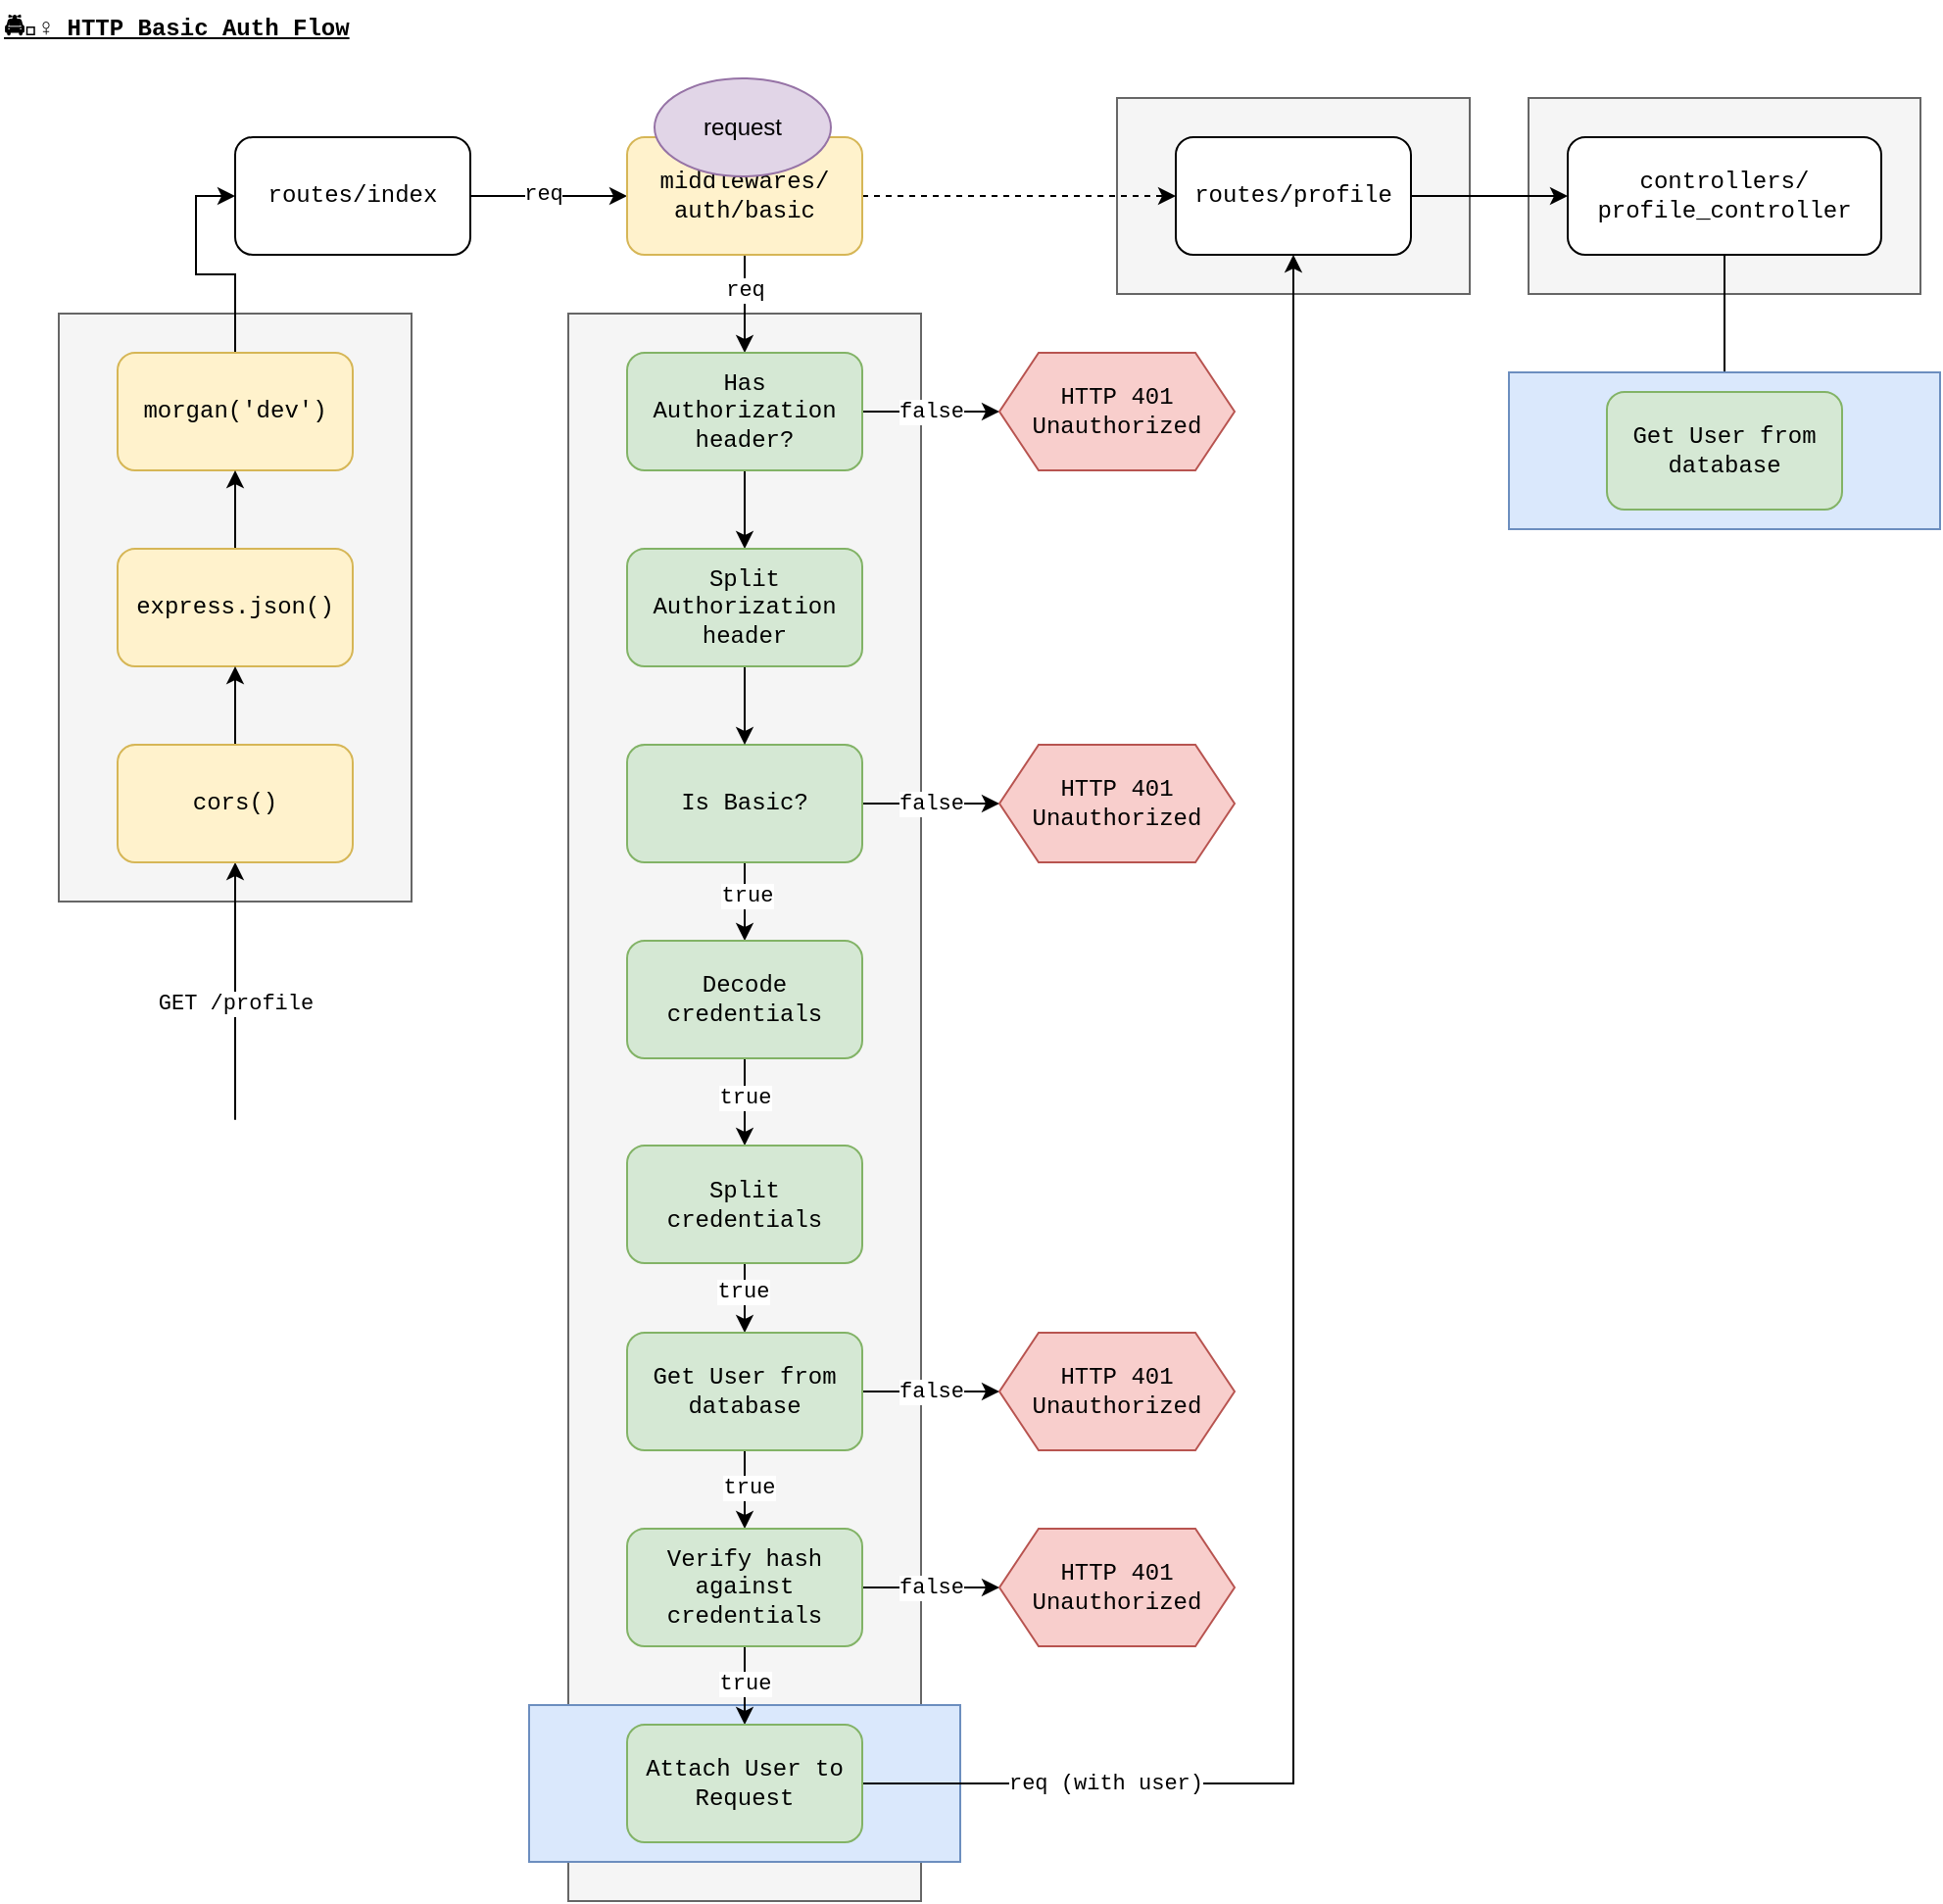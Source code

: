 <mxfile version="26.0.9">
  <diagram id="R80ToxflkBRPXwO5SlVU" name="Page-1">
    <mxGraphModel dx="1815" dy="968" grid="1" gridSize="10" guides="1" tooltips="1" connect="1" arrows="1" fold="1" page="1" pageScale="1" pageWidth="1654" pageHeight="1169" math="0" shadow="0">
      <root>
        <mxCell id="0" />
        <mxCell id="1" parent="0" />
        <mxCell id="1qwXHvDlDT7WJc2tM3RW-55" value="" style="rounded=0;whiteSpace=wrap;html=1;fontFamily=Courier New;fillColor=#f5f5f5;fontColor=#333333;strokeColor=#666666;" parent="1" vertex="1">
          <mxGeometry x="330" y="260" width="180" height="810" as="geometry" />
        </mxCell>
        <mxCell id="1qwXHvDlDT7WJc2tM3RW-58" value="" style="rounded=0;whiteSpace=wrap;html=1;fontFamily=Courier New;fillColor=#dae8fc;strokeColor=#6c8ebf;" parent="1" vertex="1">
          <mxGeometry x="310" y="970" width="220" height="80" as="geometry" />
        </mxCell>
        <mxCell id="1qwXHvDlDT7WJc2tM3RW-57" value="" style="rounded=0;whiteSpace=wrap;html=1;fontFamily=Courier New;fillColor=#f5f5f5;fontColor=#333333;strokeColor=#666666;" parent="1" vertex="1">
          <mxGeometry x="820" y="150" width="200" height="100" as="geometry" />
        </mxCell>
        <mxCell id="1qwXHvDlDT7WJc2tM3RW-56" value="" style="rounded=0;whiteSpace=wrap;html=1;fontFamily=Courier New;fillColor=#f5f5f5;fontColor=#333333;strokeColor=#666666;" parent="1" vertex="1">
          <mxGeometry x="610" y="150" width="180" height="100" as="geometry" />
        </mxCell>
        <mxCell id="1qwXHvDlDT7WJc2tM3RW-54" value="" style="rounded=0;whiteSpace=wrap;html=1;fontFamily=Courier New;fillColor=#f5f5f5;fontColor=#333333;strokeColor=#666666;" parent="1" vertex="1">
          <mxGeometry x="70" y="260" width="180" height="300" as="geometry" />
        </mxCell>
        <mxCell id="1qwXHvDlDT7WJc2tM3RW-2" value="" style="endArrow=classic;html=1;rounded=0;entryX=0.5;entryY=1;entryDx=0;entryDy=0;" parent="1" target="1qwXHvDlDT7WJc2tM3RW-48" edge="1">
          <mxGeometry width="50" height="50" relative="1" as="geometry">
            <mxPoint x="160" y="671.379" as="sourcePoint" />
            <mxPoint x="160" y="200" as="targetPoint" />
          </mxGeometry>
        </mxCell>
        <mxCell id="1qwXHvDlDT7WJc2tM3RW-49" value="GET /profile" style="edgeLabel;html=1;align=center;verticalAlign=middle;resizable=0;points=[];fontFamily=Courier New;" parent="1qwXHvDlDT7WJc2tM3RW-2" vertex="1" connectable="0">
          <mxGeometry x="-0.091" relative="1" as="geometry">
            <mxPoint as="offset" />
          </mxGeometry>
        </mxCell>
        <mxCell id="1qwXHvDlDT7WJc2tM3RW-11" style="edgeStyle=orthogonalEdgeStyle;rounded=0;orthogonalLoop=1;jettySize=auto;html=1;fontFamily=Courier New;" parent="1" source="1qwXHvDlDT7WJc2tM3RW-3" target="1qwXHvDlDT7WJc2tM3RW-10" edge="1">
          <mxGeometry relative="1" as="geometry" />
        </mxCell>
        <mxCell id="1qwXHvDlDT7WJc2tM3RW-63" value="req" style="edgeLabel;html=1;align=center;verticalAlign=middle;resizable=0;points=[];fontFamily=Courier New;" parent="1qwXHvDlDT7WJc2tM3RW-11" vertex="1" connectable="0">
          <mxGeometry y="2" relative="1" as="geometry">
            <mxPoint x="-3" y="1" as="offset" />
          </mxGeometry>
        </mxCell>
        <mxCell id="1qwXHvDlDT7WJc2tM3RW-3" value="routes/index" style="rounded=1;whiteSpace=wrap;html=1;fontFamily=Courier New;" parent="1" vertex="1">
          <mxGeometry x="160" y="170" width="120" height="60" as="geometry" />
        </mxCell>
        <mxCell id="1qwXHvDlDT7WJc2tM3RW-7" value="" style="edgeStyle=orthogonalEdgeStyle;rounded=0;orthogonalLoop=1;jettySize=auto;html=1;fontFamily=Courier New;" parent="1" source="1qwXHvDlDT7WJc2tM3RW-4" target="1qwXHvDlDT7WJc2tM3RW-6" edge="1">
          <mxGeometry relative="1" as="geometry" />
        </mxCell>
        <mxCell id="1qwXHvDlDT7WJc2tM3RW-4" value="routes/profile" style="whiteSpace=wrap;html=1;fontFamily=Courier New;rounded=1;" parent="1" vertex="1">
          <mxGeometry x="640" y="170" width="120" height="60" as="geometry" />
        </mxCell>
        <mxCell id="1qwXHvDlDT7WJc2tM3RW-62" style="edgeStyle=orthogonalEdgeStyle;rounded=0;orthogonalLoop=1;jettySize=auto;html=1;fontFamily=Courier New;" parent="1" source="1qwXHvDlDT7WJc2tM3RW-6" target="1qwXHvDlDT7WJc2tM3RW-60" edge="1">
          <mxGeometry relative="1" as="geometry" />
        </mxCell>
        <mxCell id="1qwXHvDlDT7WJc2tM3RW-6" value="controllers/&lt;br&gt;profile_controller" style="whiteSpace=wrap;html=1;fontFamily=Courier New;rounded=1;" parent="1" vertex="1">
          <mxGeometry x="840" y="170" width="160" height="60" as="geometry" />
        </mxCell>
        <mxCell id="1qwXHvDlDT7WJc2tM3RW-16" value="" style="edgeStyle=orthogonalEdgeStyle;rounded=0;orthogonalLoop=1;jettySize=auto;html=1;fontFamily=Courier New;" parent="1" source="1qwXHvDlDT7WJc2tM3RW-10" target="1qwXHvDlDT7WJc2tM3RW-15" edge="1">
          <mxGeometry relative="1" as="geometry" />
        </mxCell>
        <mxCell id="1qwXHvDlDT7WJc2tM3RW-64" value="req" style="edgeLabel;html=1;align=center;verticalAlign=middle;resizable=0;points=[];fontFamily=Courier New;" parent="1qwXHvDlDT7WJc2tM3RW-16" vertex="1" connectable="0">
          <mxGeometry x="-0.28" relative="1" as="geometry">
            <mxPoint as="offset" />
          </mxGeometry>
        </mxCell>
        <mxCell id="1qwXHvDlDT7WJc2tM3RW-53" style="edgeStyle=orthogonalEdgeStyle;rounded=0;orthogonalLoop=1;jettySize=auto;html=1;fontFamily=Courier New;dashed=1;" parent="1" source="1qwXHvDlDT7WJc2tM3RW-10" target="1qwXHvDlDT7WJc2tM3RW-4" edge="1">
          <mxGeometry relative="1" as="geometry" />
        </mxCell>
        <mxCell id="1qwXHvDlDT7WJc2tM3RW-10" value="middlewares/&lt;br&gt;auth/basic" style="rounded=1;whiteSpace=wrap;html=1;fontFamily=Courier New;fillColor=#fff2cc;strokeColor=#d6b656;" parent="1" vertex="1">
          <mxGeometry x="360" y="170" width="120" height="60" as="geometry" />
        </mxCell>
        <mxCell id="1qwXHvDlDT7WJc2tM3RW-19" value="false" style="edgeStyle=orthogonalEdgeStyle;rounded=0;orthogonalLoop=1;jettySize=auto;html=1;fontFamily=Courier New;" parent="1" source="1qwXHvDlDT7WJc2tM3RW-15" target="1qwXHvDlDT7WJc2tM3RW-18" edge="1">
          <mxGeometry relative="1" as="geometry" />
        </mxCell>
        <mxCell id="_Pi-eeovoEDyyKeSyLAP-5" style="edgeStyle=orthogonalEdgeStyle;rounded=0;orthogonalLoop=1;jettySize=auto;html=1;entryX=0.5;entryY=0;entryDx=0;entryDy=0;" edge="1" parent="1" source="1qwXHvDlDT7WJc2tM3RW-15" target="_Pi-eeovoEDyyKeSyLAP-4">
          <mxGeometry relative="1" as="geometry" />
        </mxCell>
        <mxCell id="1qwXHvDlDT7WJc2tM3RW-15" value="&lt;span&gt;Has Authorization header?&lt;/span&gt;" style="whiteSpace=wrap;html=1;fontFamily=Courier New;rounded=1;fillColor=#d5e8d4;strokeColor=#82b366;" parent="1" vertex="1">
          <mxGeometry x="360" y="280" width="120" height="60" as="geometry" />
        </mxCell>
        <mxCell id="1qwXHvDlDT7WJc2tM3RW-18" value="HTTP 401 Unauthorized" style="shape=hexagon;perimeter=hexagonPerimeter2;whiteSpace=wrap;html=1;fixedSize=1;fontFamily=Courier New;fillColor=#f8cecc;strokeColor=#b85450;" parent="1" vertex="1">
          <mxGeometry x="550" y="280" width="120" height="60" as="geometry" />
        </mxCell>
        <mxCell id="1qwXHvDlDT7WJc2tM3RW-22" value="false" style="edgeStyle=orthogonalEdgeStyle;rounded=0;orthogonalLoop=1;jettySize=auto;html=1;entryX=0;entryY=0.5;entryDx=0;entryDy=0;fontFamily=Courier New;" parent="1" source="1qwXHvDlDT7WJc2tM3RW-20" target="1qwXHvDlDT7WJc2tM3RW-21" edge="1">
          <mxGeometry relative="1" as="geometry">
            <Array as="points">
              <mxPoint x="520" y="510" />
              <mxPoint x="520" y="510" />
            </Array>
          </mxGeometry>
        </mxCell>
        <mxCell id="1qwXHvDlDT7WJc2tM3RW-25" style="edgeStyle=orthogonalEdgeStyle;rounded=0;orthogonalLoop=1;jettySize=auto;html=1;entryX=0.5;entryY=0;entryDx=0;entryDy=0;fontFamily=Courier New;" parent="1" source="1qwXHvDlDT7WJc2tM3RW-20" target="1qwXHvDlDT7WJc2tM3RW-24" edge="1">
          <mxGeometry relative="1" as="geometry" />
        </mxCell>
        <mxCell id="1qwXHvDlDT7WJc2tM3RW-26" value="true" style="edgeLabel;html=1;align=center;verticalAlign=middle;resizable=0;points=[];fontFamily=Courier New;" parent="1qwXHvDlDT7WJc2tM3RW-25" vertex="1" connectable="0">
          <mxGeometry x="-0.067" y="1" relative="1" as="geometry">
            <mxPoint y="-2" as="offset" />
          </mxGeometry>
        </mxCell>
        <mxCell id="1qwXHvDlDT7WJc2tM3RW-20" value="Is Basic?" style="whiteSpace=wrap;html=1;fontFamily=Courier New;rounded=1;fillColor=#d5e8d4;strokeColor=#82b366;" parent="1" vertex="1">
          <mxGeometry x="360" y="480" width="120" height="60" as="geometry" />
        </mxCell>
        <mxCell id="1qwXHvDlDT7WJc2tM3RW-21" value="HTTP 401 Unauthorized" style="shape=hexagon;perimeter=hexagonPerimeter2;whiteSpace=wrap;html=1;fixedSize=1;fontFamily=Courier New;fillColor=#f8cecc;strokeColor=#b85450;" parent="1" vertex="1">
          <mxGeometry x="550" y="480" width="120" height="60" as="geometry" />
        </mxCell>
        <mxCell id="1qwXHvDlDT7WJc2tM3RW-28" style="edgeStyle=orthogonalEdgeStyle;rounded=0;orthogonalLoop=1;jettySize=auto;html=1;entryX=0.5;entryY=0;entryDx=0;entryDy=0;fontFamily=Courier New;" parent="1" source="1qwXHvDlDT7WJc2tM3RW-24" target="1qwXHvDlDT7WJc2tM3RW-27" edge="1">
          <mxGeometry relative="1" as="geometry" />
        </mxCell>
        <mxCell id="1qwXHvDlDT7WJc2tM3RW-24" value="Decode credentials" style="whiteSpace=wrap;html=1;fontFamily=Courier New;rounded=1;fillColor=#d5e8d4;strokeColor=#82b366;" parent="1" vertex="1">
          <mxGeometry x="360" y="580" width="120" height="60" as="geometry" />
        </mxCell>
        <mxCell id="1qwXHvDlDT7WJc2tM3RW-30" style="edgeStyle=orthogonalEdgeStyle;rounded=0;orthogonalLoop=1;jettySize=auto;html=1;entryX=0.5;entryY=0;entryDx=0;entryDy=0;fontFamily=Courier New;" parent="1" source="1qwXHvDlDT7WJc2tM3RW-27" target="1qwXHvDlDT7WJc2tM3RW-29" edge="1">
          <mxGeometry relative="1" as="geometry" />
        </mxCell>
        <mxCell id="1qwXHvDlDT7WJc2tM3RW-27" value="Split credentials" style="whiteSpace=wrap;html=1;fontFamily=Courier New;rounded=1;fillColor=#d5e8d4;strokeColor=#82b366;" parent="1" vertex="1">
          <mxGeometry x="360" y="684.5" width="120" height="60" as="geometry" />
        </mxCell>
        <mxCell id="1qwXHvDlDT7WJc2tM3RW-32" value="false" style="edgeStyle=orthogonalEdgeStyle;rounded=0;orthogonalLoop=1;jettySize=auto;html=1;entryX=0;entryY=0.5;entryDx=0;entryDy=0;fontFamily=Courier New;" parent="1" source="1qwXHvDlDT7WJc2tM3RW-29" target="1qwXHvDlDT7WJc2tM3RW-31" edge="1">
          <mxGeometry relative="1" as="geometry" />
        </mxCell>
        <mxCell id="1qwXHvDlDT7WJc2tM3RW-34" style="edgeStyle=orthogonalEdgeStyle;rounded=0;orthogonalLoop=1;jettySize=auto;html=1;fontFamily=Courier New;" parent="1" source="1qwXHvDlDT7WJc2tM3RW-29" target="1qwXHvDlDT7WJc2tM3RW-33" edge="1">
          <mxGeometry relative="1" as="geometry" />
        </mxCell>
        <mxCell id="1qwXHvDlDT7WJc2tM3RW-35" value="true" style="edgeLabel;html=1;align=center;verticalAlign=middle;resizable=0;points=[];fontFamily=Courier New;" parent="1qwXHvDlDT7WJc2tM3RW-34" vertex="1" connectable="0">
          <mxGeometry x="-0.046" y="2" relative="1" as="geometry">
            <mxPoint as="offset" />
          </mxGeometry>
        </mxCell>
        <mxCell id="1qwXHvDlDT7WJc2tM3RW-29" value="Get User from database" style="whiteSpace=wrap;html=1;fontFamily=Courier New;rounded=1;fillColor=#d5e8d4;strokeColor=#82b366;" parent="1" vertex="1">
          <mxGeometry x="360" y="780" width="120" height="60" as="geometry" />
        </mxCell>
        <mxCell id="1qwXHvDlDT7WJc2tM3RW-31" value="HTTP 401 Unauthorized" style="shape=hexagon;perimeter=hexagonPerimeter2;whiteSpace=wrap;html=1;fixedSize=1;fontFamily=Courier New;fillColor=#f8cecc;strokeColor=#b85450;" parent="1" vertex="1">
          <mxGeometry x="550" y="780" width="120" height="60" as="geometry" />
        </mxCell>
        <mxCell id="1qwXHvDlDT7WJc2tM3RW-37" style="edgeStyle=orthogonalEdgeStyle;rounded=0;orthogonalLoop=1;jettySize=auto;html=1;fontFamily=Courier New;" parent="1" source="1qwXHvDlDT7WJc2tM3RW-33" target="1qwXHvDlDT7WJc2tM3RW-36" edge="1">
          <mxGeometry relative="1" as="geometry" />
        </mxCell>
        <mxCell id="_Pi-eeovoEDyyKeSyLAP-3" value="false" style="edgeLabel;html=1;align=center;verticalAlign=middle;resizable=0;points=[];fontFamily=Courier New;" vertex="1" connectable="0" parent="1qwXHvDlDT7WJc2tM3RW-37">
          <mxGeometry x="-0.011" relative="1" as="geometry">
            <mxPoint as="offset" />
          </mxGeometry>
        </mxCell>
        <mxCell id="1qwXHvDlDT7WJc2tM3RW-39" style="edgeStyle=orthogonalEdgeStyle;rounded=0;orthogonalLoop=1;jettySize=auto;html=1;fontFamily=Courier New;" parent="1" source="1qwXHvDlDT7WJc2tM3RW-33" target="1qwXHvDlDT7WJc2tM3RW-38" edge="1">
          <mxGeometry relative="1" as="geometry" />
        </mxCell>
        <mxCell id="1qwXHvDlDT7WJc2tM3RW-40" value="true" style="edgeLabel;html=1;align=center;verticalAlign=middle;resizable=0;points=[];fontFamily=Courier New;" parent="1qwXHvDlDT7WJc2tM3RW-39" vertex="1" connectable="0">
          <mxGeometry x="-0.067" relative="1" as="geometry">
            <mxPoint as="offset" />
          </mxGeometry>
        </mxCell>
        <mxCell id="1qwXHvDlDT7WJc2tM3RW-33" value="Verify hash against credentials" style="whiteSpace=wrap;html=1;fontFamily=Courier New;rounded=1;fillColor=#d5e8d4;strokeColor=#82b366;" parent="1" vertex="1">
          <mxGeometry x="360" y="880" width="120" height="60" as="geometry" />
        </mxCell>
        <mxCell id="1qwXHvDlDT7WJc2tM3RW-36" value="HTTP 401 Unauthorized" style="shape=hexagon;perimeter=hexagonPerimeter2;whiteSpace=wrap;html=1;fixedSize=1;fontFamily=Courier New;fillColor=#f8cecc;strokeColor=#b85450;" parent="1" vertex="1">
          <mxGeometry x="550" y="880" width="120" height="60" as="geometry" />
        </mxCell>
        <mxCell id="1qwXHvDlDT7WJc2tM3RW-42" style="edgeStyle=orthogonalEdgeStyle;rounded=0;orthogonalLoop=1;jettySize=auto;html=1;entryX=0.5;entryY=1;entryDx=0;entryDy=0;fontFamily=Courier New;exitX=1;exitY=0.5;exitDx=0;exitDy=0;" parent="1" source="1qwXHvDlDT7WJc2tM3RW-38" target="1qwXHvDlDT7WJc2tM3RW-4" edge="1">
          <mxGeometry relative="1" as="geometry">
            <Array as="points">
              <mxPoint x="700" y="1010" />
            </Array>
          </mxGeometry>
        </mxCell>
        <mxCell id="1qwXHvDlDT7WJc2tM3RW-65" value="req (with user)" style="edgeLabel;html=1;align=center;verticalAlign=middle;resizable=0;points=[];fontFamily=Courier New;" parent="1qwXHvDlDT7WJc2tM3RW-42" vertex="1" connectable="0">
          <mxGeometry x="-0.653" y="-1" relative="1" as="geometry">
            <mxPoint x="-50" y="-1" as="offset" />
          </mxGeometry>
        </mxCell>
        <mxCell id="1qwXHvDlDT7WJc2tM3RW-38" value="Attach User to Request" style="whiteSpace=wrap;html=1;fontFamily=Courier New;rounded=1;fillColor=#d5e8d4;strokeColor=#82b366;" parent="1" vertex="1">
          <mxGeometry x="360" y="980" width="120" height="60" as="geometry" />
        </mxCell>
        <mxCell id="1qwXHvDlDT7WJc2tM3RW-43" value="🚔👮‍♀️ HTTP Basic Auth Flow" style="text;html=1;strokeColor=none;fillColor=none;align=left;verticalAlign=middle;whiteSpace=wrap;rounded=0;fontFamily=Courier New;fontStyle=5" parent="1" vertex="1">
          <mxGeometry x="40" y="100" width="220" height="30" as="geometry" />
        </mxCell>
        <mxCell id="1qwXHvDlDT7WJc2tM3RW-52" style="edgeStyle=orthogonalEdgeStyle;rounded=0;orthogonalLoop=1;jettySize=auto;html=1;entryX=0;entryY=0.5;entryDx=0;entryDy=0;fontFamily=Courier New;" parent="1" source="1qwXHvDlDT7WJc2tM3RW-46" target="1qwXHvDlDT7WJc2tM3RW-3" edge="1">
          <mxGeometry relative="1" as="geometry">
            <Array as="points">
              <mxPoint x="160" y="240" />
              <mxPoint x="140" y="240" />
              <mxPoint x="140" y="200" />
            </Array>
          </mxGeometry>
        </mxCell>
        <mxCell id="1qwXHvDlDT7WJc2tM3RW-46" value="morgan(&#39;dev&#39;)" style="rounded=1;whiteSpace=wrap;html=1;fontFamily=Courier New;fillColor=#fff2cc;strokeColor=#d6b656;" parent="1" vertex="1">
          <mxGeometry x="100" y="280" width="120" height="60" as="geometry" />
        </mxCell>
        <mxCell id="1qwXHvDlDT7WJc2tM3RW-51" style="edgeStyle=orthogonalEdgeStyle;rounded=0;orthogonalLoop=1;jettySize=auto;html=1;entryX=0.5;entryY=1;entryDx=0;entryDy=0;fontFamily=Courier New;" parent="1" source="1qwXHvDlDT7WJc2tM3RW-47" target="1qwXHvDlDT7WJc2tM3RW-46" edge="1">
          <mxGeometry relative="1" as="geometry" />
        </mxCell>
        <mxCell id="1qwXHvDlDT7WJc2tM3RW-47" value="express.json()" style="rounded=1;whiteSpace=wrap;html=1;fontFamily=Courier New;fillColor=#fff2cc;strokeColor=#d6b656;" parent="1" vertex="1">
          <mxGeometry x="100" y="380" width="120" height="60" as="geometry" />
        </mxCell>
        <mxCell id="1qwXHvDlDT7WJc2tM3RW-50" style="edgeStyle=orthogonalEdgeStyle;rounded=0;orthogonalLoop=1;jettySize=auto;html=1;entryX=0.5;entryY=1;entryDx=0;entryDy=0;fontFamily=Courier New;" parent="1" source="1qwXHvDlDT7WJc2tM3RW-48" target="1qwXHvDlDT7WJc2tM3RW-47" edge="1">
          <mxGeometry relative="1" as="geometry" />
        </mxCell>
        <mxCell id="1qwXHvDlDT7WJc2tM3RW-48" value="cors()" style="rounded=1;whiteSpace=wrap;html=1;fontFamily=Courier New;fillColor=#fff2cc;strokeColor=#d6b656;" parent="1" vertex="1">
          <mxGeometry x="100" y="480" width="120" height="60" as="geometry" />
        </mxCell>
        <mxCell id="1qwXHvDlDT7WJc2tM3RW-59" value="" style="rounded=0;whiteSpace=wrap;html=1;fontFamily=Courier New;fillColor=#dae8fc;strokeColor=#6c8ebf;" parent="1" vertex="1">
          <mxGeometry x="810" y="290" width="220" height="80" as="geometry" />
        </mxCell>
        <mxCell id="1qwXHvDlDT7WJc2tM3RW-60" value="Get User from database" style="whiteSpace=wrap;html=1;fontFamily=Courier New;rounded=1;fillColor=#d5e8d4;strokeColor=#82b366;" parent="1" vertex="1">
          <mxGeometry x="860" y="300" width="120" height="60" as="geometry" />
        </mxCell>
        <mxCell id="_Pi-eeovoEDyyKeSyLAP-1" value="true" style="edgeLabel;html=1;align=center;verticalAlign=middle;resizable=0;points=[];fontFamily=Courier New;" vertex="1" connectable="0" parent="1">
          <mxGeometry x="420.0" y="660.001" as="geometry" />
        </mxCell>
        <mxCell id="_Pi-eeovoEDyyKeSyLAP-2" value="true" style="edgeLabel;html=1;align=center;verticalAlign=middle;resizable=0;points=[];fontFamily=Courier New;" vertex="1" connectable="0" parent="1">
          <mxGeometry x="419.0" y="758.621" as="geometry" />
        </mxCell>
        <mxCell id="_Pi-eeovoEDyyKeSyLAP-6" style="edgeStyle=orthogonalEdgeStyle;rounded=0;orthogonalLoop=1;jettySize=auto;html=1;" edge="1" parent="1" source="_Pi-eeovoEDyyKeSyLAP-4" target="1qwXHvDlDT7WJc2tM3RW-20">
          <mxGeometry relative="1" as="geometry" />
        </mxCell>
        <mxCell id="_Pi-eeovoEDyyKeSyLAP-4" value="Split Authorization header" style="whiteSpace=wrap;html=1;fontFamily=Courier New;rounded=1;fillColor=#d5e8d4;strokeColor=#82b366;" vertex="1" parent="1">
          <mxGeometry x="360" y="380" width="120" height="60" as="geometry" />
        </mxCell>
        <mxCell id="_Pi-eeovoEDyyKeSyLAP-8" value="request" style="ellipse;whiteSpace=wrap;html=1;fillColor=#e1d5e7;strokeColor=#9673a6;" vertex="1" parent="1">
          <mxGeometry x="374" y="140" width="90" height="50" as="geometry" />
        </mxCell>
      </root>
    </mxGraphModel>
  </diagram>
</mxfile>
